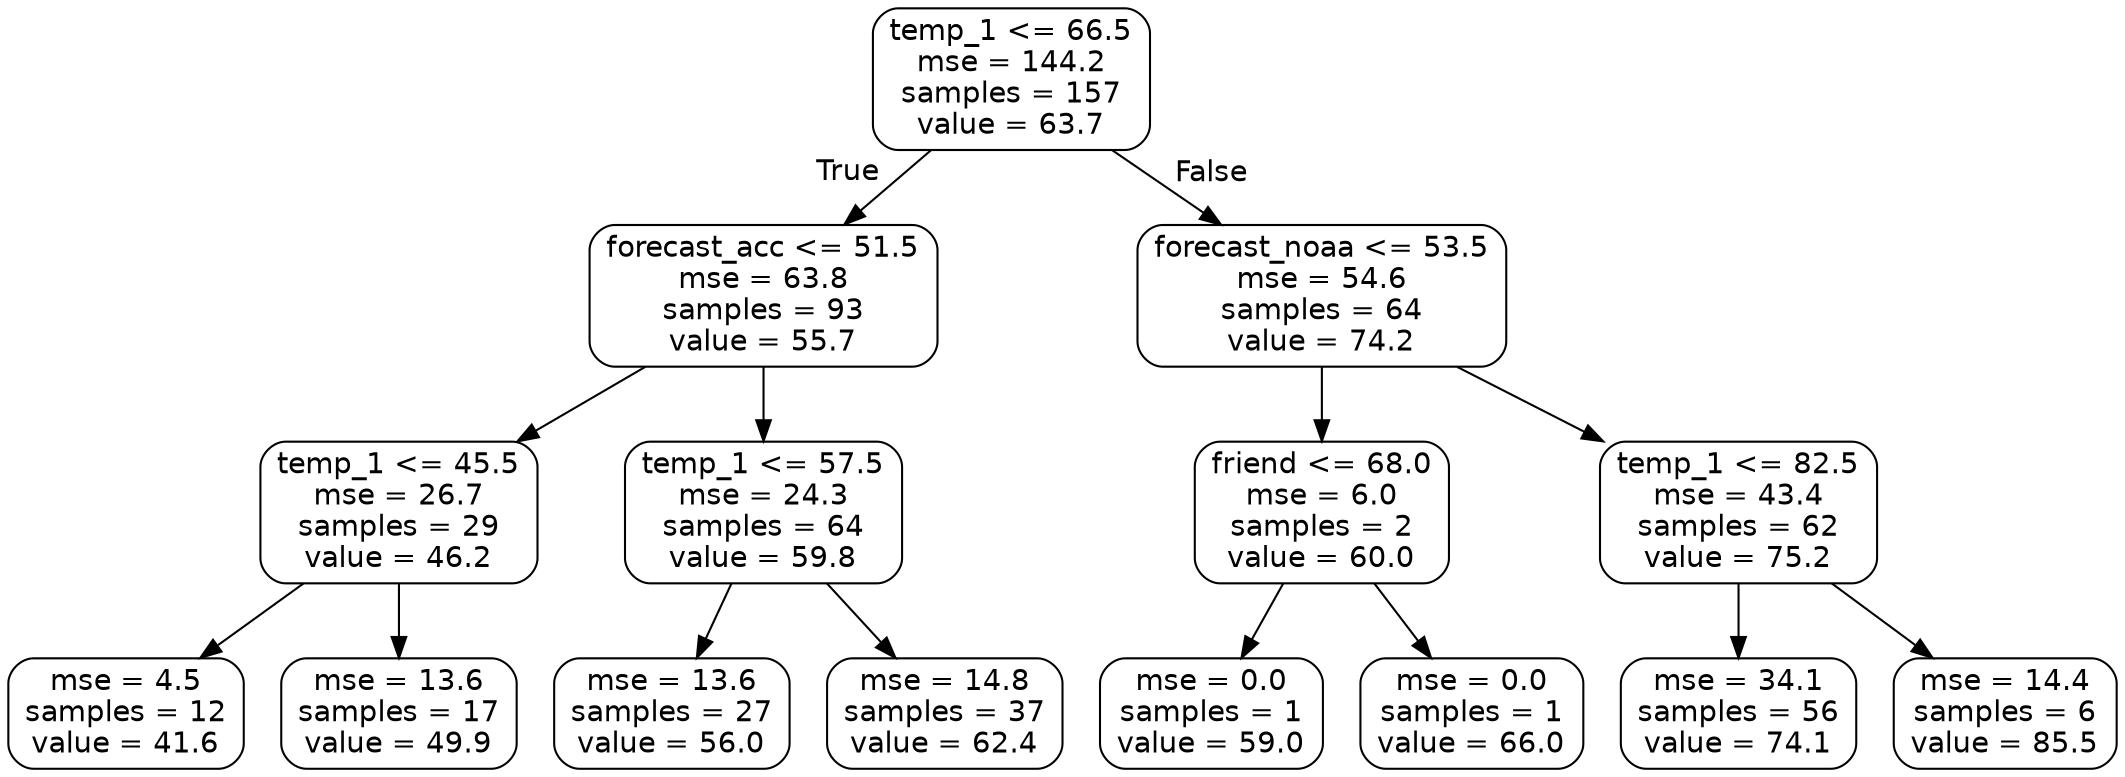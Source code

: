digraph Tree {
node [shape=box, style="rounded", color="black", fontname=helvetica] ;
edge [fontname=helvetica] ;
0 [label="temp_1 <= 66.5\nmse = 144.2\nsamples = 157\nvalue = 63.7"] ;
1 [label="forecast_acc <= 51.5\nmse = 63.8\nsamples = 93\nvalue = 55.7"] ;
0 -> 1 [labeldistance=2.5, labelangle=45, headlabel="True"] ;
2 [label="temp_1 <= 45.5\nmse = 26.7\nsamples = 29\nvalue = 46.2"] ;
1 -> 2 ;
3 [label="mse = 4.5\nsamples = 12\nvalue = 41.6"] ;
2 -> 3 ;
4 [label="mse = 13.6\nsamples = 17\nvalue = 49.9"] ;
2 -> 4 ;
5 [label="temp_1 <= 57.5\nmse = 24.3\nsamples = 64\nvalue = 59.8"] ;
1 -> 5 ;
6 [label="mse = 13.6\nsamples = 27\nvalue = 56.0"] ;
5 -> 6 ;
7 [label="mse = 14.8\nsamples = 37\nvalue = 62.4"] ;
5 -> 7 ;
8 [label="forecast_noaa <= 53.5\nmse = 54.6\nsamples = 64\nvalue = 74.2"] ;
0 -> 8 [labeldistance=2.5, labelangle=-45, headlabel="False"] ;
9 [label="friend <= 68.0\nmse = 6.0\nsamples = 2\nvalue = 60.0"] ;
8 -> 9 ;
10 [label="mse = 0.0\nsamples = 1\nvalue = 59.0"] ;
9 -> 10 ;
11 [label="mse = 0.0\nsamples = 1\nvalue = 66.0"] ;
9 -> 11 ;
12 [label="temp_1 <= 82.5\nmse = 43.4\nsamples = 62\nvalue = 75.2"] ;
8 -> 12 ;
13 [label="mse = 34.1\nsamples = 56\nvalue = 74.1"] ;
12 -> 13 ;
14 [label="mse = 14.4\nsamples = 6\nvalue = 85.5"] ;
12 -> 14 ;
}